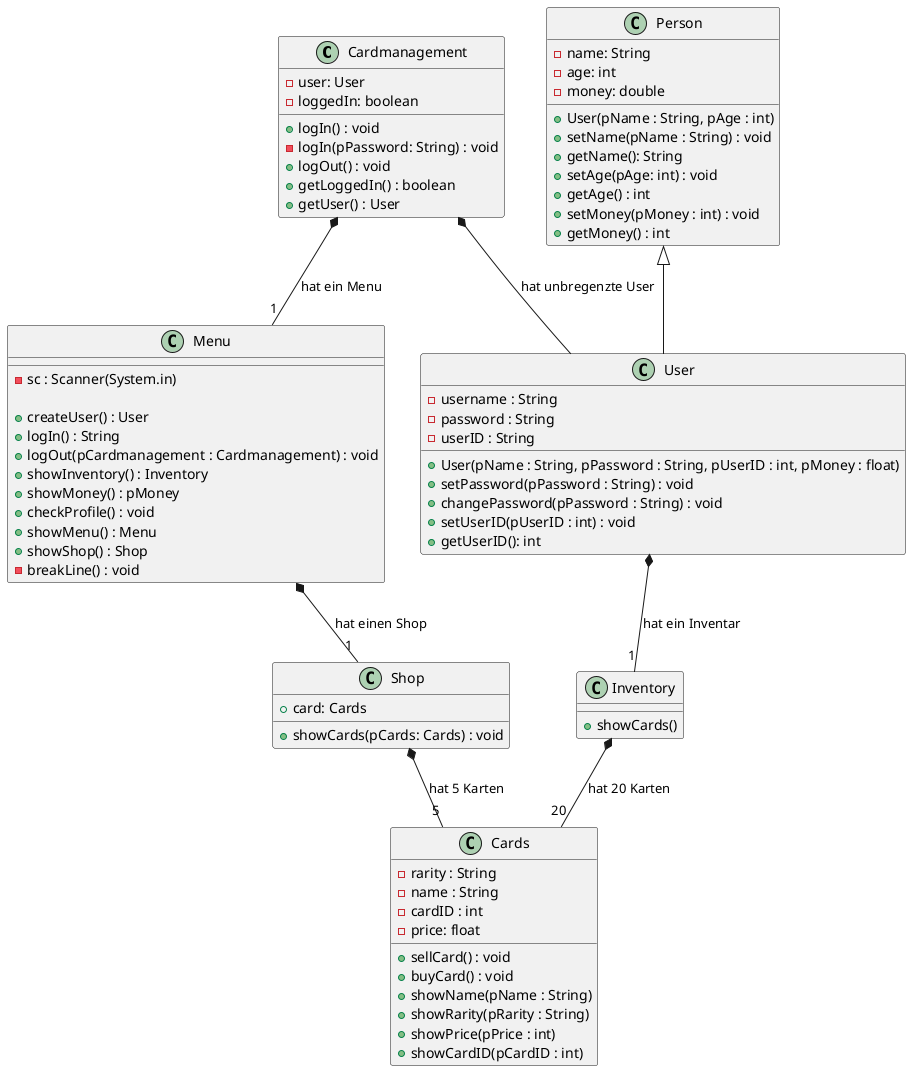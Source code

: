 @startuml Klassendiagramm

class Cardmanagement{
    -user: User
    -loggedIn: boolean
    +logIn() : void
    -logIn(pPassword: String) : void
    +logOut() : void
    +getLoggedIn() : boolean
    +getUser() : User



}



class Menu{
    -sc : Scanner(System.in)

    +createUser() : User
    +logIn() : String
    +logOut(pCardmanagement : Cardmanagement) : void
    +showInventory() : Inventory
    +showMoney() : pMoney
    +checkProfile() : void
    +showMenu() : Menu
    +showShop() : Shop
    -breakLine() : void


}




class Shop{
    +card: Cards
    +showCards(pCards: Cards) : void

}




class User{
    -username : String
    -password : String
    -userID : String


    +User(pName : String, pPassword : String, pUserID : int, pMoney : float)
    +setPassword(pPassword : String) : void
    +changePassword(pPassword : String) : void
    +setUserID(pUserID : int) : void
    +getUserID(): int

}
class User extends Person{
  
}
class Person{
    -name: String
    -age: int
    -money: double

    +User(pName : String, pAge : int)
    +setName(pName : String) : void
    +getName(): String
    +setAge(pAge: int) : void
    +getAge() : int
    +setMoney(pMoney : int) : void
    +getMoney() : int
}


class Cards{
    -rarity : String
    -name : String
    -cardID : int
    -price: float

    +sellCard() : void
    +buyCard() : void
    +showName(pName : String)
    +showRarity(pRarity : String)
    +showPrice(pPrice : int)
    +showCardID(pCardID : int)

}



class Inventory{

+showCards()
}
Cardmanagement *-- "1" Menu : hat ein Menu
User *-- "1" Inventory : hat ein Inventar
Cardmanagement *-- User : hat unbregenzte User
Menu *-- "1" Shop : hat einen Shop
Shop *-- "5" Cards : hat 5 Karten 
Inventory *-- "20" Cards : hat 20 Karten
@enduml